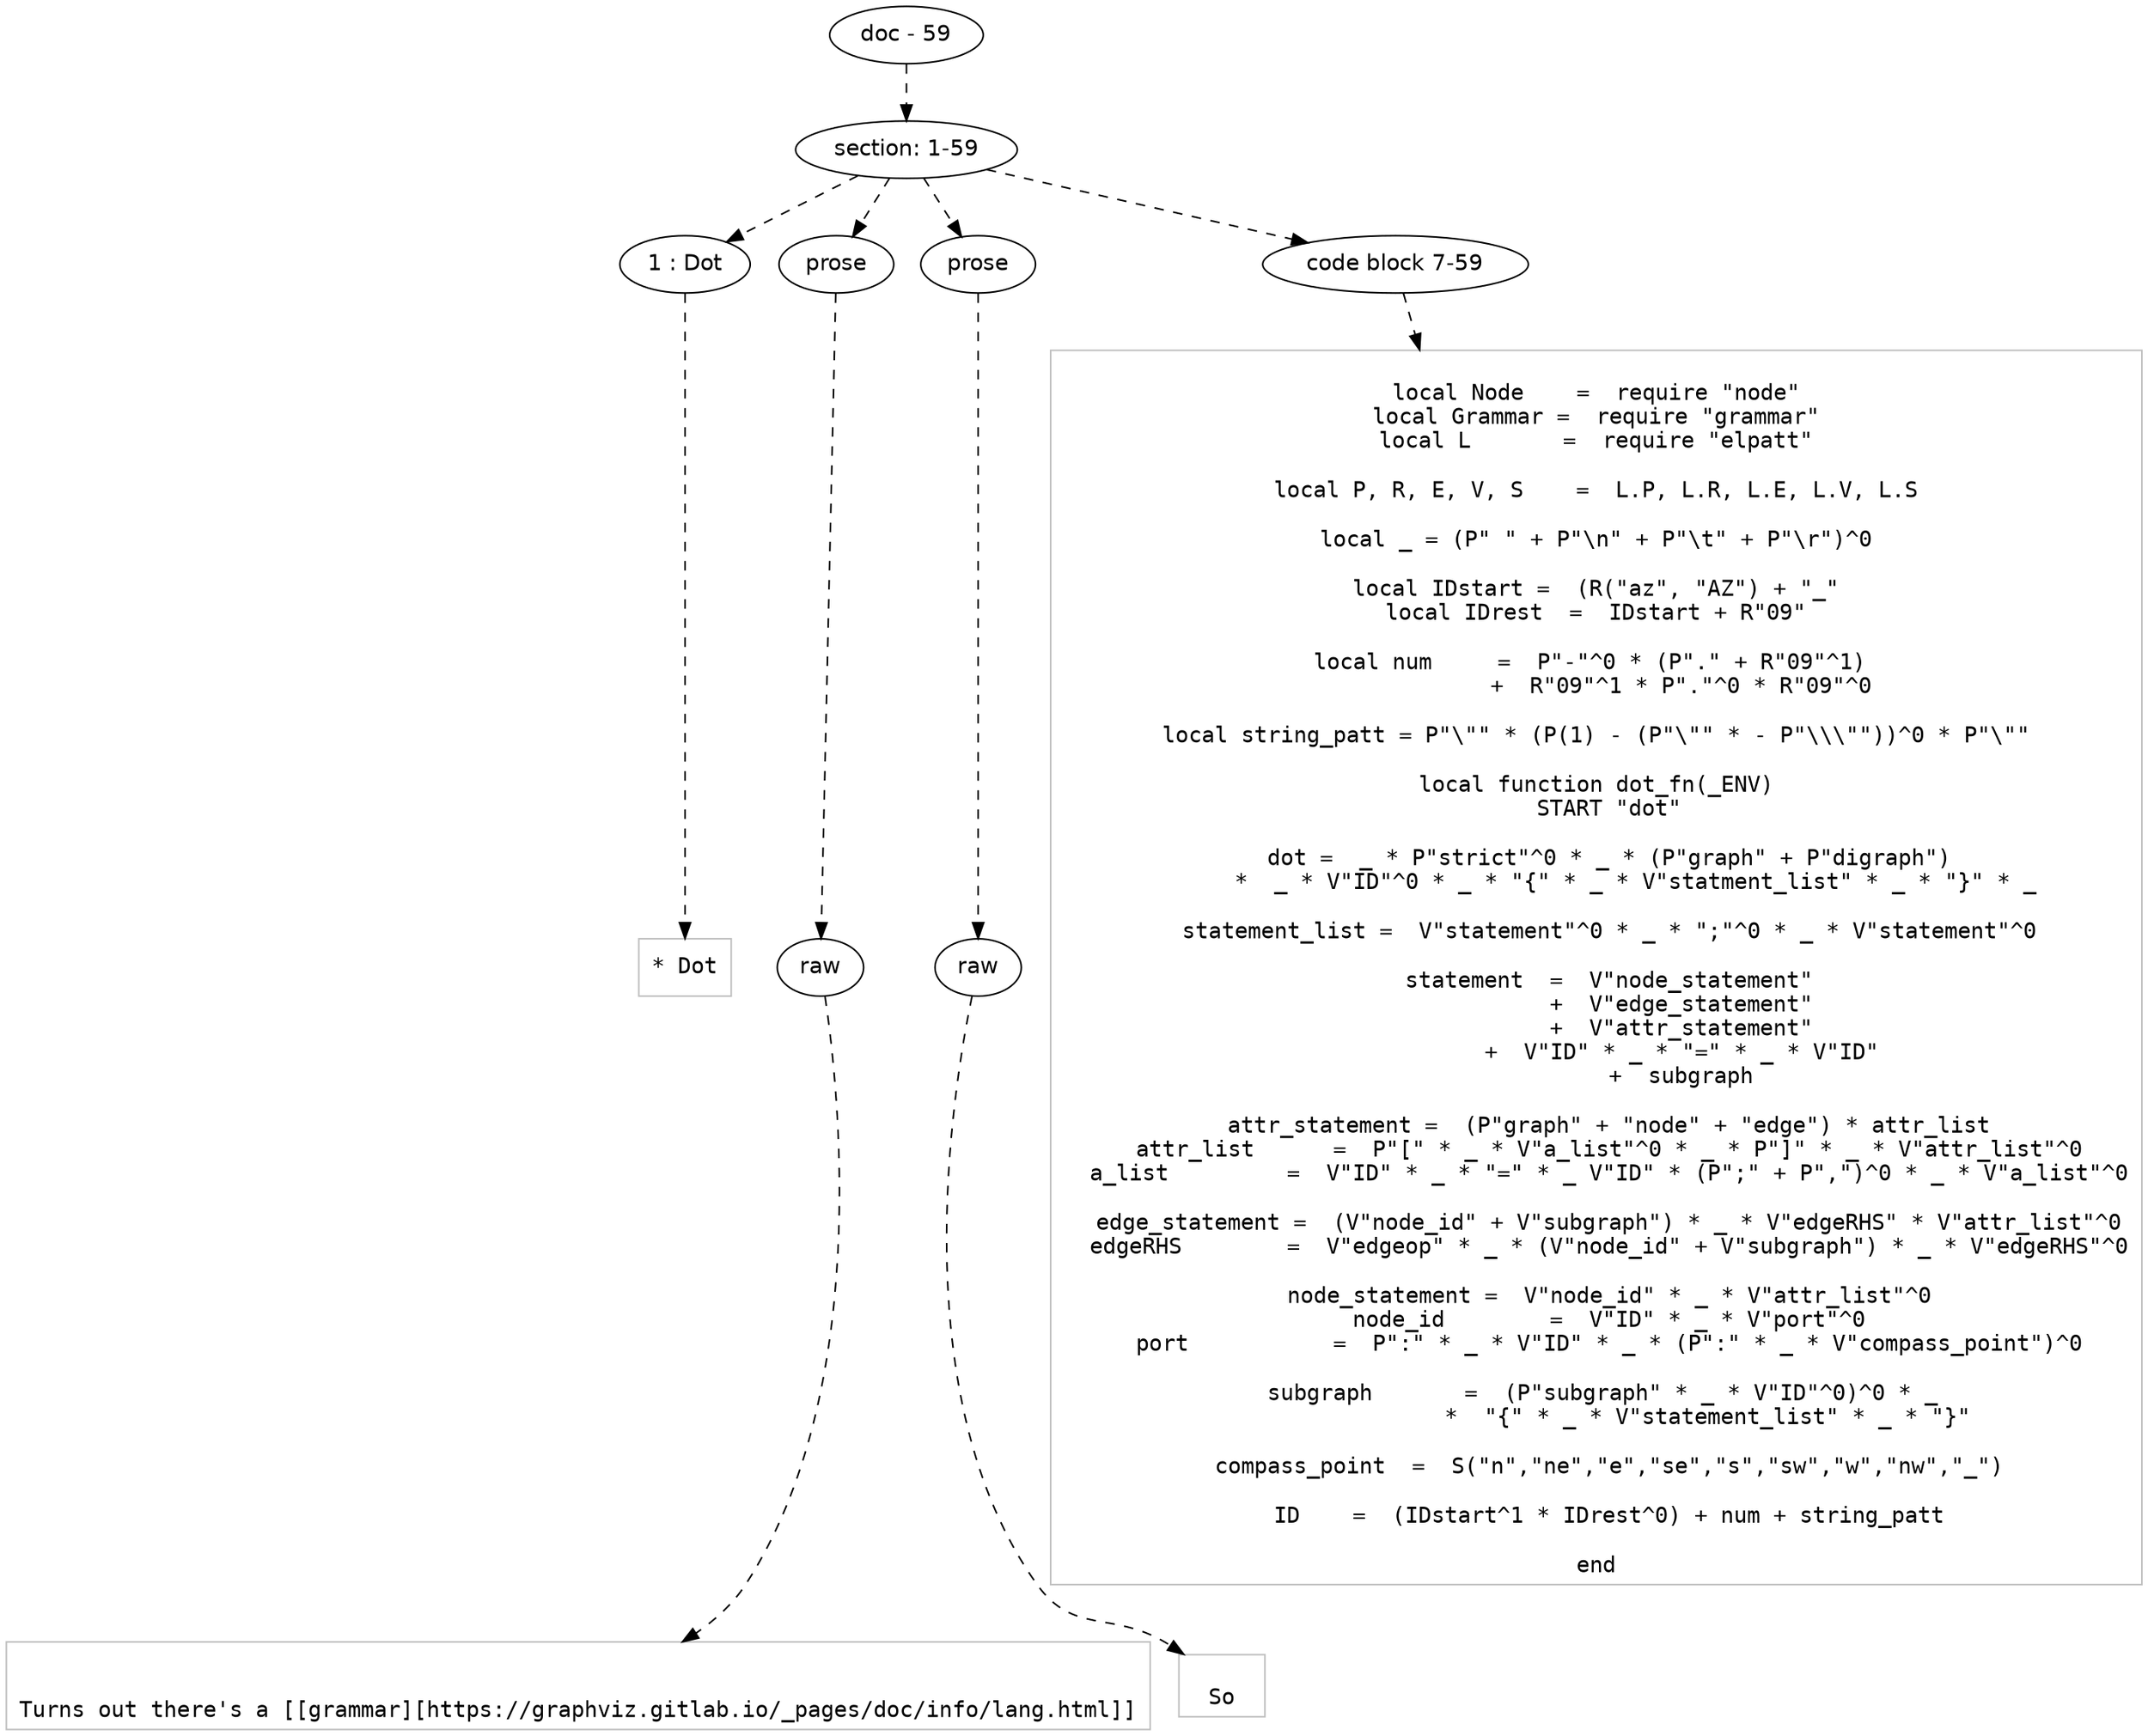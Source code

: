 digraph hierarchy {

node [fontname=Helvetica]
edge [style=dashed]

doc_0 [label="doc - 59"]


doc_0 -> { section_1}
{rank=same; section_1}

section_1 [label="section: 1-59"]


section_1 -> { header_2 prose_3 prose_4 codeblock_5}
{rank=same; header_2 prose_3 prose_4 codeblock_5}

header_2 [label="1 : Dot"]

prose_3 [label="prose"]

prose_4 [label="prose"]

codeblock_5 [label="code block 7-59"]


header_2 -> leaf_6
leaf_6  [color=Gray,shape=rectangle,fontname=Inconsolata,label="* Dot"]
prose_3 -> { raw_7}
{rank=same; raw_7}

raw_7 [label="raw"]


raw_7 -> leaf_8
leaf_8  [color=Gray,shape=rectangle,fontname=Inconsolata,label="

Turns out there's a [[grammar][https://graphviz.gitlab.io/_pages/doc/info/lang.html]]
"]
prose_4 -> { raw_9}
{rank=same; raw_9}

raw_9 [label="raw"]


raw_9 -> leaf_10
leaf_10  [color=Gray,shape=rectangle,fontname=Inconsolata,label="
So
"]
codeblock_5 -> leaf_11
leaf_11  [color=Gray,shape=rectangle,fontname=Inconsolata,label="
local Node    =  require \"node\"
local Grammar =  require \"grammar\"
local L       =  require \"elpatt\"

local P, R, E, V, S    =  L.P, L.R, L.E, L.V, L.S

local _ = (P\" \" + P\"\\n\" + P\"\\t\" + P\"\\r\")^0

local IDstart =  (R(\"az\", \"AZ\") + \"_\"
local IDrest  =  IDstart + R\"09\"

local num     =  P\"-\"^0 * (P\".\" + R\"09\"^1) 
              +  R\"09\"^1 * P\".\"^0 * R\"09\"^0 

local string_patt = P\"\\\"\" * (P(1) - (P\"\\\"\" * - P\"\\\\\\\"\"))^0 * P\"\\\"\"

local function dot_fn(_ENV)
  START \"dot\"

  dot =  _ * P\"strict\"^0 * _ * (P\"graph\" + P\"digraph\")
      *  _ * V\"ID\"^0 * _ * \"{\" * _ * V\"statment_list\" * _ * \"}\" * _

  statement_list =  V\"statement\"^0 * _ * \";\"^0 * _ * V\"statement\"^0

  statement  =  V\"node_statement\"
             +  V\"edge_statement\"
             +  V\"attr_statement\"
             +  V\"ID\" * _ * \"=\" * _ * V\"ID\"
             +  subgraph

  attr_statement =  (P\"graph\" + \"node\" + \"edge\") * attr_list
  attr_list      =  P\"[\" * _ * V\"a_list\"^0 * _ * P\"]\" * _ * V\"attr_list\"^0
  a_list         =  V\"ID\" * _ * \"=\" * _ V\"ID\" * (P\";\" + P\",\")^0 * _ * V\"a_list\"^0

  edge_statement =  (V\"node_id\" + V\"subgraph\") * _ * V\"edgeRHS\" * V\"attr_list\"^0
  edgeRHS        =  V\"edgeop\" * _ * (V\"node_id\" + V\"subgraph\") * _ * V\"edgeRHS\"^0

  node_statement =  V\"node_id\" * _ * V\"attr_list\"^0
  node_id        =  V\"ID\" * _ * V\"port\"^0
  port           =  P\":\" * _ * V\"ID\" * _ * (P\":\" * _ * V\"compass_point\")^0

  subgraph       =  (P\"subgraph\" * _ * V\"ID\"^0)^0 * _ 
                 *  \"{\" * _ * V\"statement_list\" * _ * \"}\"

  compass_point  =  S(\"n\",\"ne\",\"e\",\"se\",\"s\",\"sw\",\"w\",\"nw\",\"_\")

  ID    =  (IDstart^1 * IDrest^0) + num + string_patt

end
"]

}
